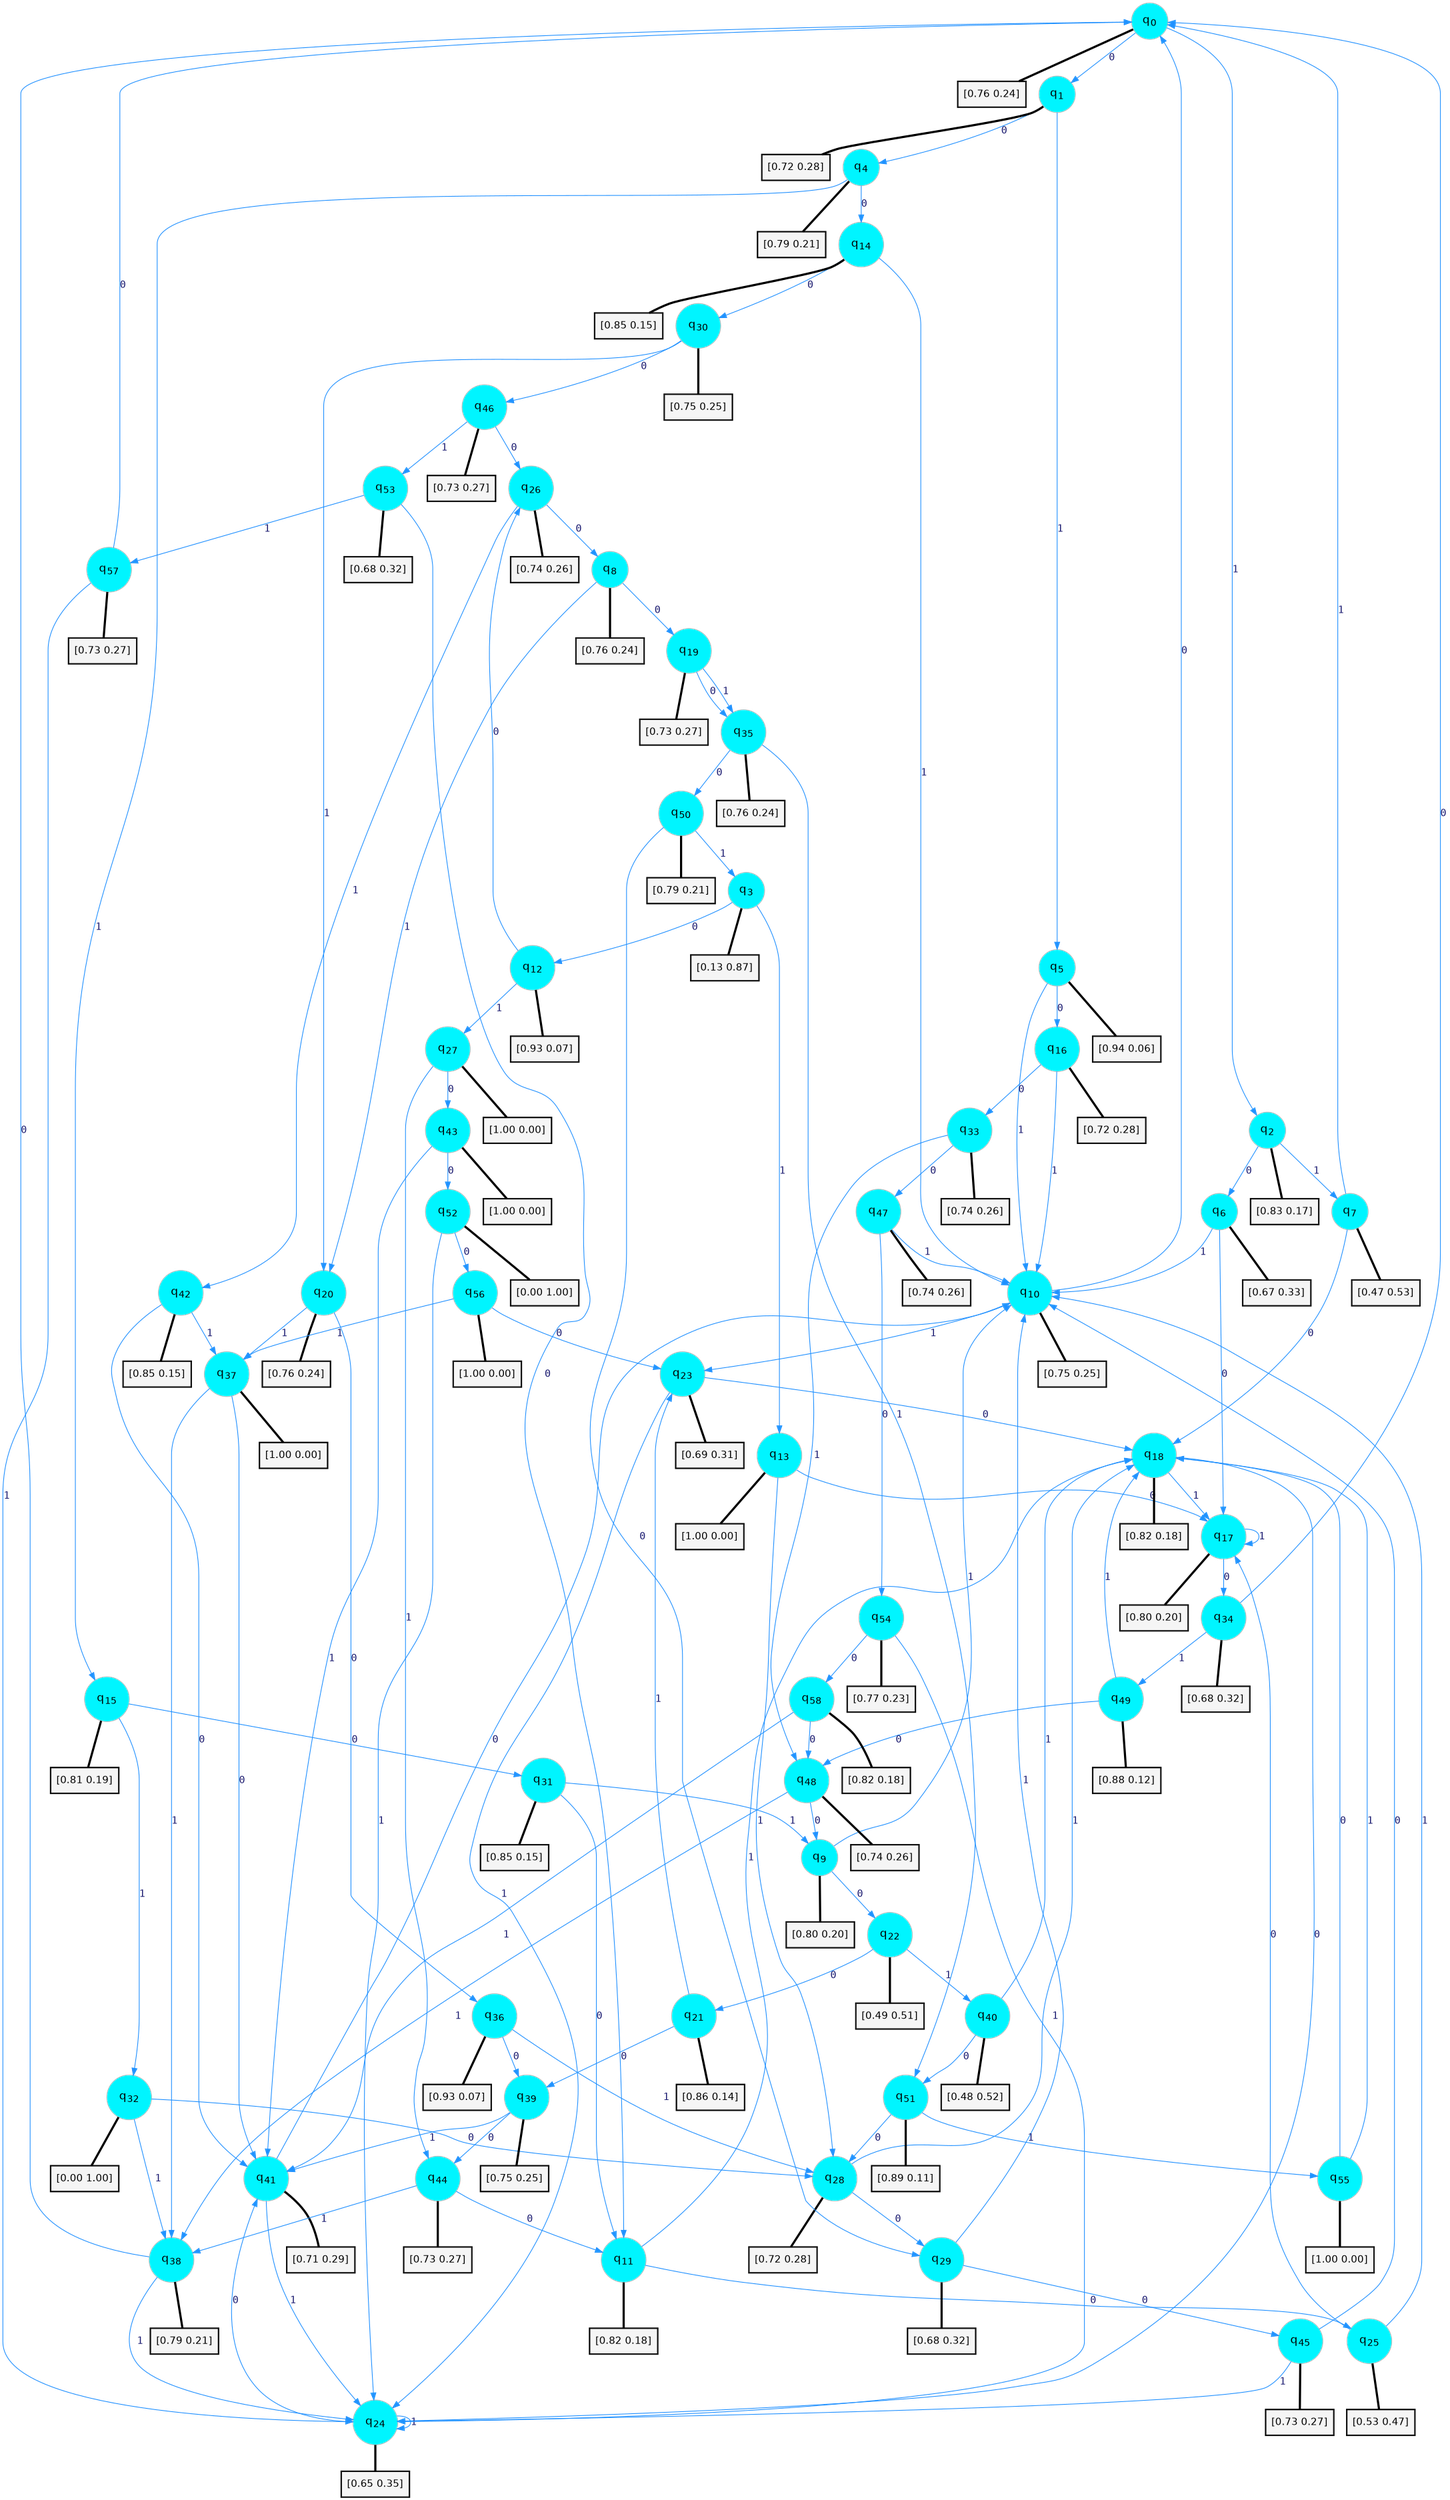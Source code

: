 digraph G {
graph [
bgcolor=transparent, dpi=300, rankdir=TD, size="40,25"];
node [
color=gray, fillcolor=turquoise1, fontcolor=black, fontname=Helvetica, fontsize=16, fontweight=bold, shape=circle, style=filled];
edge [
arrowsize=1, color=dodgerblue1, fontcolor=midnightblue, fontname=courier, fontweight=bold, penwidth=1, style=solid, weight=20];
0[label=<q<SUB>0</SUB>>];
1[label=<q<SUB>1</SUB>>];
2[label=<q<SUB>2</SUB>>];
3[label=<q<SUB>3</SUB>>];
4[label=<q<SUB>4</SUB>>];
5[label=<q<SUB>5</SUB>>];
6[label=<q<SUB>6</SUB>>];
7[label=<q<SUB>7</SUB>>];
8[label=<q<SUB>8</SUB>>];
9[label=<q<SUB>9</SUB>>];
10[label=<q<SUB>10</SUB>>];
11[label=<q<SUB>11</SUB>>];
12[label=<q<SUB>12</SUB>>];
13[label=<q<SUB>13</SUB>>];
14[label=<q<SUB>14</SUB>>];
15[label=<q<SUB>15</SUB>>];
16[label=<q<SUB>16</SUB>>];
17[label=<q<SUB>17</SUB>>];
18[label=<q<SUB>18</SUB>>];
19[label=<q<SUB>19</SUB>>];
20[label=<q<SUB>20</SUB>>];
21[label=<q<SUB>21</SUB>>];
22[label=<q<SUB>22</SUB>>];
23[label=<q<SUB>23</SUB>>];
24[label=<q<SUB>24</SUB>>];
25[label=<q<SUB>25</SUB>>];
26[label=<q<SUB>26</SUB>>];
27[label=<q<SUB>27</SUB>>];
28[label=<q<SUB>28</SUB>>];
29[label=<q<SUB>29</SUB>>];
30[label=<q<SUB>30</SUB>>];
31[label=<q<SUB>31</SUB>>];
32[label=<q<SUB>32</SUB>>];
33[label=<q<SUB>33</SUB>>];
34[label=<q<SUB>34</SUB>>];
35[label=<q<SUB>35</SUB>>];
36[label=<q<SUB>36</SUB>>];
37[label=<q<SUB>37</SUB>>];
38[label=<q<SUB>38</SUB>>];
39[label=<q<SUB>39</SUB>>];
40[label=<q<SUB>40</SUB>>];
41[label=<q<SUB>41</SUB>>];
42[label=<q<SUB>42</SUB>>];
43[label=<q<SUB>43</SUB>>];
44[label=<q<SUB>44</SUB>>];
45[label=<q<SUB>45</SUB>>];
46[label=<q<SUB>46</SUB>>];
47[label=<q<SUB>47</SUB>>];
48[label=<q<SUB>48</SUB>>];
49[label=<q<SUB>49</SUB>>];
50[label=<q<SUB>50</SUB>>];
51[label=<q<SUB>51</SUB>>];
52[label=<q<SUB>52</SUB>>];
53[label=<q<SUB>53</SUB>>];
54[label=<q<SUB>54</SUB>>];
55[label=<q<SUB>55</SUB>>];
56[label=<q<SUB>56</SUB>>];
57[label=<q<SUB>57</SUB>>];
58[label=<q<SUB>58</SUB>>];
59[label="[0.76 0.24]", shape=box,fontcolor=black, fontname=Helvetica, fontsize=14, penwidth=2, fillcolor=whitesmoke,color=black];
60[label="[0.72 0.28]", shape=box,fontcolor=black, fontname=Helvetica, fontsize=14, penwidth=2, fillcolor=whitesmoke,color=black];
61[label="[0.83 0.17]", shape=box,fontcolor=black, fontname=Helvetica, fontsize=14, penwidth=2, fillcolor=whitesmoke,color=black];
62[label="[0.13 0.87]", shape=box,fontcolor=black, fontname=Helvetica, fontsize=14, penwidth=2, fillcolor=whitesmoke,color=black];
63[label="[0.79 0.21]", shape=box,fontcolor=black, fontname=Helvetica, fontsize=14, penwidth=2, fillcolor=whitesmoke,color=black];
64[label="[0.94 0.06]", shape=box,fontcolor=black, fontname=Helvetica, fontsize=14, penwidth=2, fillcolor=whitesmoke,color=black];
65[label="[0.67 0.33]", shape=box,fontcolor=black, fontname=Helvetica, fontsize=14, penwidth=2, fillcolor=whitesmoke,color=black];
66[label="[0.47 0.53]", shape=box,fontcolor=black, fontname=Helvetica, fontsize=14, penwidth=2, fillcolor=whitesmoke,color=black];
67[label="[0.76 0.24]", shape=box,fontcolor=black, fontname=Helvetica, fontsize=14, penwidth=2, fillcolor=whitesmoke,color=black];
68[label="[0.80 0.20]", shape=box,fontcolor=black, fontname=Helvetica, fontsize=14, penwidth=2, fillcolor=whitesmoke,color=black];
69[label="[0.75 0.25]", shape=box,fontcolor=black, fontname=Helvetica, fontsize=14, penwidth=2, fillcolor=whitesmoke,color=black];
70[label="[0.82 0.18]", shape=box,fontcolor=black, fontname=Helvetica, fontsize=14, penwidth=2, fillcolor=whitesmoke,color=black];
71[label="[0.93 0.07]", shape=box,fontcolor=black, fontname=Helvetica, fontsize=14, penwidth=2, fillcolor=whitesmoke,color=black];
72[label="[1.00 0.00]", shape=box,fontcolor=black, fontname=Helvetica, fontsize=14, penwidth=2, fillcolor=whitesmoke,color=black];
73[label="[0.85 0.15]", shape=box,fontcolor=black, fontname=Helvetica, fontsize=14, penwidth=2, fillcolor=whitesmoke,color=black];
74[label="[0.81 0.19]", shape=box,fontcolor=black, fontname=Helvetica, fontsize=14, penwidth=2, fillcolor=whitesmoke,color=black];
75[label="[0.72 0.28]", shape=box,fontcolor=black, fontname=Helvetica, fontsize=14, penwidth=2, fillcolor=whitesmoke,color=black];
76[label="[0.80 0.20]", shape=box,fontcolor=black, fontname=Helvetica, fontsize=14, penwidth=2, fillcolor=whitesmoke,color=black];
77[label="[0.82 0.18]", shape=box,fontcolor=black, fontname=Helvetica, fontsize=14, penwidth=2, fillcolor=whitesmoke,color=black];
78[label="[0.73 0.27]", shape=box,fontcolor=black, fontname=Helvetica, fontsize=14, penwidth=2, fillcolor=whitesmoke,color=black];
79[label="[0.76 0.24]", shape=box,fontcolor=black, fontname=Helvetica, fontsize=14, penwidth=2, fillcolor=whitesmoke,color=black];
80[label="[0.86 0.14]", shape=box,fontcolor=black, fontname=Helvetica, fontsize=14, penwidth=2, fillcolor=whitesmoke,color=black];
81[label="[0.49 0.51]", shape=box,fontcolor=black, fontname=Helvetica, fontsize=14, penwidth=2, fillcolor=whitesmoke,color=black];
82[label="[0.69 0.31]", shape=box,fontcolor=black, fontname=Helvetica, fontsize=14, penwidth=2, fillcolor=whitesmoke,color=black];
83[label="[0.65 0.35]", shape=box,fontcolor=black, fontname=Helvetica, fontsize=14, penwidth=2, fillcolor=whitesmoke,color=black];
84[label="[0.53 0.47]", shape=box,fontcolor=black, fontname=Helvetica, fontsize=14, penwidth=2, fillcolor=whitesmoke,color=black];
85[label="[0.74 0.26]", shape=box,fontcolor=black, fontname=Helvetica, fontsize=14, penwidth=2, fillcolor=whitesmoke,color=black];
86[label="[1.00 0.00]", shape=box,fontcolor=black, fontname=Helvetica, fontsize=14, penwidth=2, fillcolor=whitesmoke,color=black];
87[label="[0.72 0.28]", shape=box,fontcolor=black, fontname=Helvetica, fontsize=14, penwidth=2, fillcolor=whitesmoke,color=black];
88[label="[0.68 0.32]", shape=box,fontcolor=black, fontname=Helvetica, fontsize=14, penwidth=2, fillcolor=whitesmoke,color=black];
89[label="[0.75 0.25]", shape=box,fontcolor=black, fontname=Helvetica, fontsize=14, penwidth=2, fillcolor=whitesmoke,color=black];
90[label="[0.85 0.15]", shape=box,fontcolor=black, fontname=Helvetica, fontsize=14, penwidth=2, fillcolor=whitesmoke,color=black];
91[label="[0.00 1.00]", shape=box,fontcolor=black, fontname=Helvetica, fontsize=14, penwidth=2, fillcolor=whitesmoke,color=black];
92[label="[0.74 0.26]", shape=box,fontcolor=black, fontname=Helvetica, fontsize=14, penwidth=2, fillcolor=whitesmoke,color=black];
93[label="[0.68 0.32]", shape=box,fontcolor=black, fontname=Helvetica, fontsize=14, penwidth=2, fillcolor=whitesmoke,color=black];
94[label="[0.76 0.24]", shape=box,fontcolor=black, fontname=Helvetica, fontsize=14, penwidth=2, fillcolor=whitesmoke,color=black];
95[label="[0.93 0.07]", shape=box,fontcolor=black, fontname=Helvetica, fontsize=14, penwidth=2, fillcolor=whitesmoke,color=black];
96[label="[1.00 0.00]", shape=box,fontcolor=black, fontname=Helvetica, fontsize=14, penwidth=2, fillcolor=whitesmoke,color=black];
97[label="[0.79 0.21]", shape=box,fontcolor=black, fontname=Helvetica, fontsize=14, penwidth=2, fillcolor=whitesmoke,color=black];
98[label="[0.75 0.25]", shape=box,fontcolor=black, fontname=Helvetica, fontsize=14, penwidth=2, fillcolor=whitesmoke,color=black];
99[label="[0.48 0.52]", shape=box,fontcolor=black, fontname=Helvetica, fontsize=14, penwidth=2, fillcolor=whitesmoke,color=black];
100[label="[0.71 0.29]", shape=box,fontcolor=black, fontname=Helvetica, fontsize=14, penwidth=2, fillcolor=whitesmoke,color=black];
101[label="[0.85 0.15]", shape=box,fontcolor=black, fontname=Helvetica, fontsize=14, penwidth=2, fillcolor=whitesmoke,color=black];
102[label="[1.00 0.00]", shape=box,fontcolor=black, fontname=Helvetica, fontsize=14, penwidth=2, fillcolor=whitesmoke,color=black];
103[label="[0.73 0.27]", shape=box,fontcolor=black, fontname=Helvetica, fontsize=14, penwidth=2, fillcolor=whitesmoke,color=black];
104[label="[0.73 0.27]", shape=box,fontcolor=black, fontname=Helvetica, fontsize=14, penwidth=2, fillcolor=whitesmoke,color=black];
105[label="[0.73 0.27]", shape=box,fontcolor=black, fontname=Helvetica, fontsize=14, penwidth=2, fillcolor=whitesmoke,color=black];
106[label="[0.74 0.26]", shape=box,fontcolor=black, fontname=Helvetica, fontsize=14, penwidth=2, fillcolor=whitesmoke,color=black];
107[label="[0.74 0.26]", shape=box,fontcolor=black, fontname=Helvetica, fontsize=14, penwidth=2, fillcolor=whitesmoke,color=black];
108[label="[0.88 0.12]", shape=box,fontcolor=black, fontname=Helvetica, fontsize=14, penwidth=2, fillcolor=whitesmoke,color=black];
109[label="[0.79 0.21]", shape=box,fontcolor=black, fontname=Helvetica, fontsize=14, penwidth=2, fillcolor=whitesmoke,color=black];
110[label="[0.89 0.11]", shape=box,fontcolor=black, fontname=Helvetica, fontsize=14, penwidth=2, fillcolor=whitesmoke,color=black];
111[label="[0.00 1.00]", shape=box,fontcolor=black, fontname=Helvetica, fontsize=14, penwidth=2, fillcolor=whitesmoke,color=black];
112[label="[0.68 0.32]", shape=box,fontcolor=black, fontname=Helvetica, fontsize=14, penwidth=2, fillcolor=whitesmoke,color=black];
113[label="[0.77 0.23]", shape=box,fontcolor=black, fontname=Helvetica, fontsize=14, penwidth=2, fillcolor=whitesmoke,color=black];
114[label="[1.00 0.00]", shape=box,fontcolor=black, fontname=Helvetica, fontsize=14, penwidth=2, fillcolor=whitesmoke,color=black];
115[label="[1.00 0.00]", shape=box,fontcolor=black, fontname=Helvetica, fontsize=14, penwidth=2, fillcolor=whitesmoke,color=black];
116[label="[0.73 0.27]", shape=box,fontcolor=black, fontname=Helvetica, fontsize=14, penwidth=2, fillcolor=whitesmoke,color=black];
117[label="[0.82 0.18]", shape=box,fontcolor=black, fontname=Helvetica, fontsize=14, penwidth=2, fillcolor=whitesmoke,color=black];
0->1 [label=0];
0->2 [label=1];
0->59 [arrowhead=none, penwidth=3,color=black];
1->4 [label=0];
1->5 [label=1];
1->60 [arrowhead=none, penwidth=3,color=black];
2->6 [label=0];
2->7 [label=1];
2->61 [arrowhead=none, penwidth=3,color=black];
3->12 [label=0];
3->13 [label=1];
3->62 [arrowhead=none, penwidth=3,color=black];
4->14 [label=0];
4->15 [label=1];
4->63 [arrowhead=none, penwidth=3,color=black];
5->16 [label=0];
5->10 [label=1];
5->64 [arrowhead=none, penwidth=3,color=black];
6->17 [label=0];
6->10 [label=1];
6->65 [arrowhead=none, penwidth=3,color=black];
7->18 [label=0];
7->0 [label=1];
7->66 [arrowhead=none, penwidth=3,color=black];
8->19 [label=0];
8->20 [label=1];
8->67 [arrowhead=none, penwidth=3,color=black];
9->22 [label=0];
9->10 [label=1];
9->68 [arrowhead=none, penwidth=3,color=black];
10->0 [label=0];
10->23 [label=1];
10->69 [arrowhead=none, penwidth=3,color=black];
11->25 [label=0];
11->18 [label=1];
11->70 [arrowhead=none, penwidth=3,color=black];
12->26 [label=0];
12->27 [label=1];
12->71 [arrowhead=none, penwidth=3,color=black];
13->17 [label=0];
13->28 [label=1];
13->72 [arrowhead=none, penwidth=3,color=black];
14->30 [label=0];
14->10 [label=1];
14->73 [arrowhead=none, penwidth=3,color=black];
15->31 [label=0];
15->32 [label=1];
15->74 [arrowhead=none, penwidth=3,color=black];
16->33 [label=0];
16->10 [label=1];
16->75 [arrowhead=none, penwidth=3,color=black];
17->34 [label=0];
17->17 [label=1];
17->76 [arrowhead=none, penwidth=3,color=black];
18->24 [label=0];
18->17 [label=1];
18->77 [arrowhead=none, penwidth=3,color=black];
19->35 [label=0];
19->35 [label=1];
19->78 [arrowhead=none, penwidth=3,color=black];
20->36 [label=0];
20->37 [label=1];
20->79 [arrowhead=none, penwidth=3,color=black];
21->39 [label=0];
21->23 [label=1];
21->80 [arrowhead=none, penwidth=3,color=black];
22->21 [label=0];
22->40 [label=1];
22->81 [arrowhead=none, penwidth=3,color=black];
23->18 [label=0];
23->24 [label=1];
23->82 [arrowhead=none, penwidth=3,color=black];
24->41 [label=0];
24->24 [label=1];
24->83 [arrowhead=none, penwidth=3,color=black];
25->17 [label=0];
25->10 [label=1];
25->84 [arrowhead=none, penwidth=3,color=black];
26->8 [label=0];
26->42 [label=1];
26->85 [arrowhead=none, penwidth=3,color=black];
27->43 [label=0];
27->44 [label=1];
27->86 [arrowhead=none, penwidth=3,color=black];
28->29 [label=0];
28->18 [label=1];
28->87 [arrowhead=none, penwidth=3,color=black];
29->45 [label=0];
29->10 [label=1];
29->88 [arrowhead=none, penwidth=3,color=black];
30->46 [label=0];
30->20 [label=1];
30->89 [arrowhead=none, penwidth=3,color=black];
31->11 [label=0];
31->9 [label=1];
31->90 [arrowhead=none, penwidth=3,color=black];
32->28 [label=0];
32->38 [label=1];
32->91 [arrowhead=none, penwidth=3,color=black];
33->47 [label=0];
33->48 [label=1];
33->92 [arrowhead=none, penwidth=3,color=black];
34->0 [label=0];
34->49 [label=1];
34->93 [arrowhead=none, penwidth=3,color=black];
35->50 [label=0];
35->51 [label=1];
35->94 [arrowhead=none, penwidth=3,color=black];
36->39 [label=0];
36->28 [label=1];
36->95 [arrowhead=none, penwidth=3,color=black];
37->41 [label=0];
37->38 [label=1];
37->96 [arrowhead=none, penwidth=3,color=black];
38->0 [label=0];
38->24 [label=1];
38->97 [arrowhead=none, penwidth=3,color=black];
39->44 [label=0];
39->41 [label=1];
39->98 [arrowhead=none, penwidth=3,color=black];
40->51 [label=0];
40->18 [label=1];
40->99 [arrowhead=none, penwidth=3,color=black];
41->10 [label=0];
41->24 [label=1];
41->100 [arrowhead=none, penwidth=3,color=black];
42->41 [label=0];
42->37 [label=1];
42->101 [arrowhead=none, penwidth=3,color=black];
43->52 [label=0];
43->41 [label=1];
43->102 [arrowhead=none, penwidth=3,color=black];
44->11 [label=0];
44->38 [label=1];
44->103 [arrowhead=none, penwidth=3,color=black];
45->10 [label=0];
45->24 [label=1];
45->104 [arrowhead=none, penwidth=3,color=black];
46->26 [label=0];
46->53 [label=1];
46->105 [arrowhead=none, penwidth=3,color=black];
47->54 [label=0];
47->10 [label=1];
47->106 [arrowhead=none, penwidth=3,color=black];
48->9 [label=0];
48->38 [label=1];
48->107 [arrowhead=none, penwidth=3,color=black];
49->48 [label=0];
49->18 [label=1];
49->108 [arrowhead=none, penwidth=3,color=black];
50->29 [label=0];
50->3 [label=1];
50->109 [arrowhead=none, penwidth=3,color=black];
51->28 [label=0];
51->55 [label=1];
51->110 [arrowhead=none, penwidth=3,color=black];
52->56 [label=0];
52->24 [label=1];
52->111 [arrowhead=none, penwidth=3,color=black];
53->11 [label=0];
53->57 [label=1];
53->112 [arrowhead=none, penwidth=3,color=black];
54->58 [label=0];
54->24 [label=1];
54->113 [arrowhead=none, penwidth=3,color=black];
55->18 [label=0];
55->18 [label=1];
55->114 [arrowhead=none, penwidth=3,color=black];
56->23 [label=0];
56->37 [label=1];
56->115 [arrowhead=none, penwidth=3,color=black];
57->0 [label=0];
57->24 [label=1];
57->116 [arrowhead=none, penwidth=3,color=black];
58->48 [label=0];
58->41 [label=1];
58->117 [arrowhead=none, penwidth=3,color=black];
}

